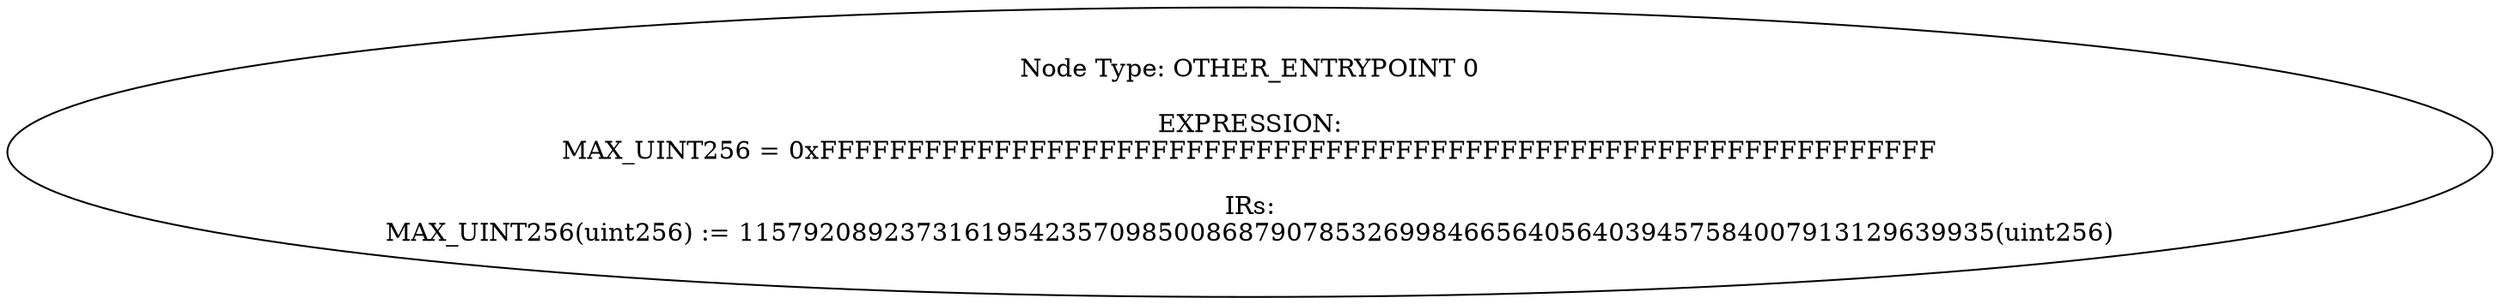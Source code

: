 digraph{
0[label="Node Type: OTHER_ENTRYPOINT 0

EXPRESSION:
MAX_UINT256 = 0xFFFFFFFFFFFFFFFFFFFFFFFFFFFFFFFFFFFFFFFFFFFFFFFFFFFFFFFFFFFFFFFF

IRs:
MAX_UINT256(uint256) := 115792089237316195423570985008687907853269984665640564039457584007913129639935(uint256)"];
}
